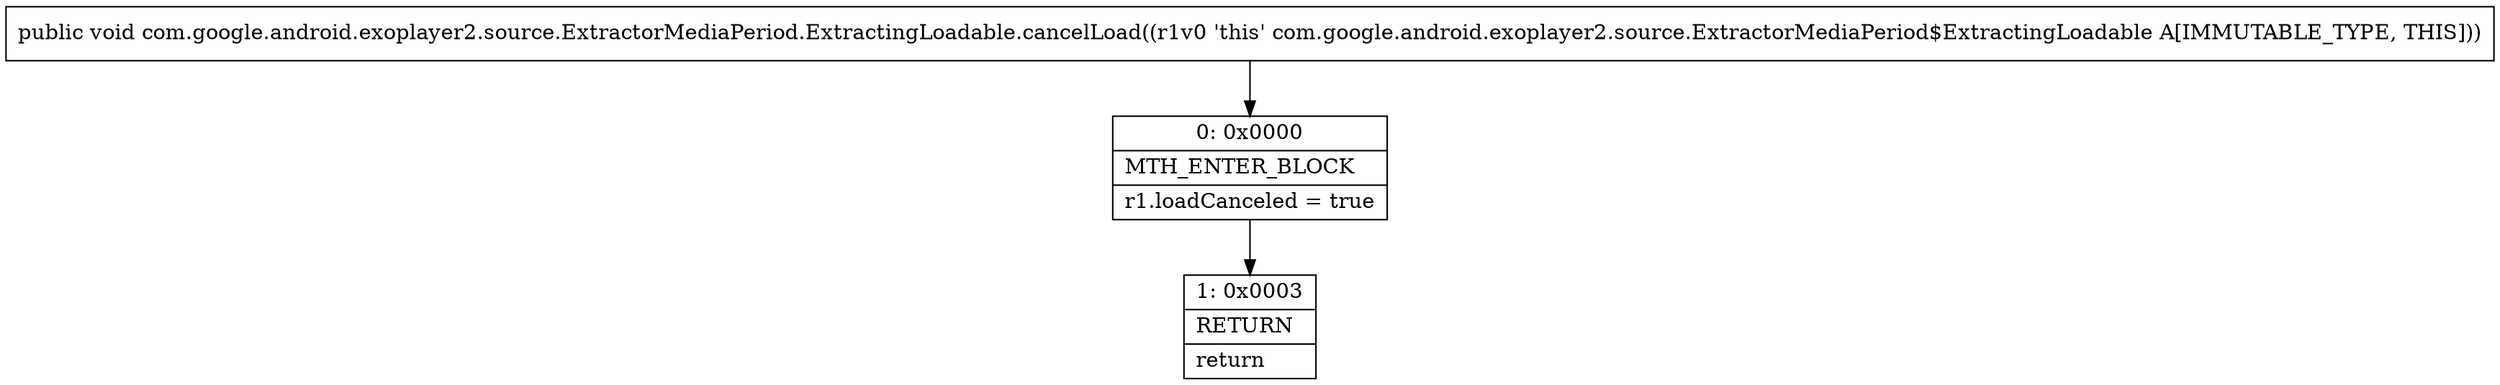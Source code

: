 digraph "CFG forcom.google.android.exoplayer2.source.ExtractorMediaPeriod.ExtractingLoadable.cancelLoad()V" {
Node_0 [shape=record,label="{0\:\ 0x0000|MTH_ENTER_BLOCK\l|r1.loadCanceled = true\l}"];
Node_1 [shape=record,label="{1\:\ 0x0003|RETURN\l|return\l}"];
MethodNode[shape=record,label="{public void com.google.android.exoplayer2.source.ExtractorMediaPeriod.ExtractingLoadable.cancelLoad((r1v0 'this' com.google.android.exoplayer2.source.ExtractorMediaPeriod$ExtractingLoadable A[IMMUTABLE_TYPE, THIS])) }"];
MethodNode -> Node_0;
Node_0 -> Node_1;
}

